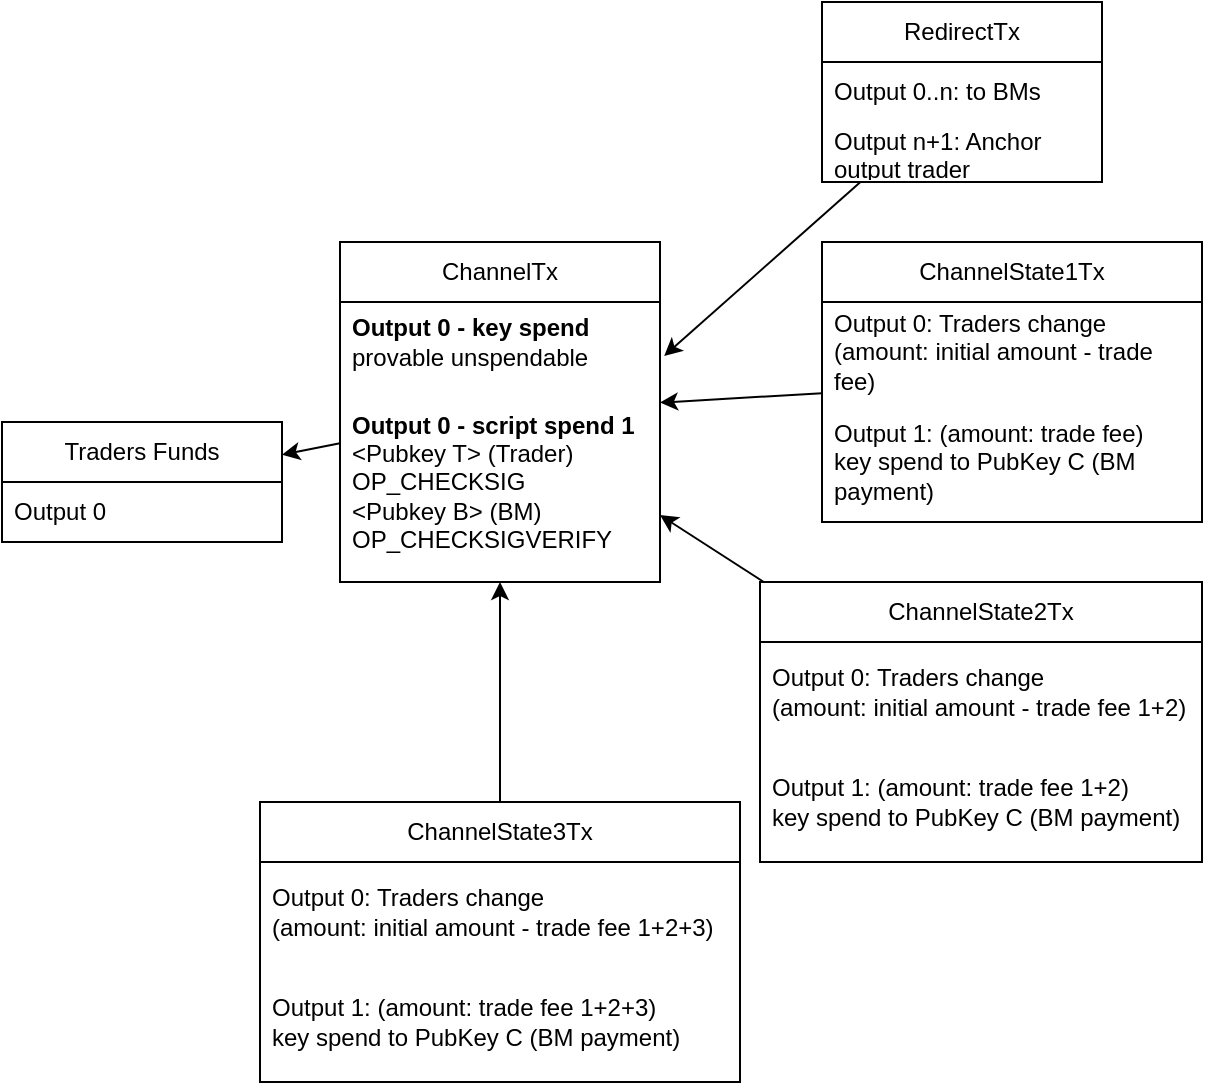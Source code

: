 <mxfile version="27.0.5">
  <diagram id="23iRSUPoRavnBvh4doch" name="Page-1">
    <mxGraphModel dx="2045" dy="731" grid="1" gridSize="10" guides="1" tooltips="1" connect="1" arrows="1" fold="1" page="1" pageScale="1" pageWidth="827" pageHeight="1169" background="#ffffff" math="0" shadow="0">
      <root>
        <mxCell id="0" />
        <mxCell id="1" parent="0" />
        <mxCell id="QoEpu0lZctptPt5Us8xi-1" value="Traders Funds" style="swimlane;fontStyle=0;childLayout=stackLayout;horizontal=1;startSize=30;horizontalStack=0;resizeParent=1;resizeParentMax=0;resizeLast=0;collapsible=1;marginBottom=0;whiteSpace=wrap;html=1;" parent="1" vertex="1">
          <mxGeometry x="-10" y="360" width="140" height="60" as="geometry" />
        </mxCell>
        <mxCell id="QoEpu0lZctptPt5Us8xi-2" value="Output 0" style="text;strokeColor=none;fillColor=none;align=left;verticalAlign=middle;spacingLeft=4;spacingRight=4;overflow=hidden;points=[[0,0.5],[1,0.5]];portConstraint=eastwest;rotatable=0;whiteSpace=wrap;html=1;" parent="QoEpu0lZctptPt5Us8xi-1" vertex="1">
          <mxGeometry y="30" width="140" height="30" as="geometry" />
        </mxCell>
        <mxCell id="QoEpu0lZctptPt5Us8xi-9" style="rounded=0;orthogonalLoop=1;jettySize=auto;html=1;" parent="1" source="QoEpu0lZctptPt5Us8xi-5" target="QoEpu0lZctptPt5Us8xi-1" edge="1">
          <mxGeometry relative="1" as="geometry" />
        </mxCell>
        <mxCell id="QoEpu0lZctptPt5Us8xi-5" value="ChannelTx" style="swimlane;fontStyle=0;childLayout=stackLayout;horizontal=1;startSize=30;horizontalStack=0;resizeParent=1;resizeParentMax=0;resizeLast=0;collapsible=1;marginBottom=0;whiteSpace=wrap;html=1;" parent="1" vertex="1">
          <mxGeometry x="159" y="270" width="160" height="170" as="geometry" />
        </mxCell>
        <mxCell id="69QWRgk2T1_iA0vhkOeC-1" value="&lt;b&gt;Output 0 - key spend&amp;nbsp;&lt;/b&gt;&lt;div&gt;provable unspendable&lt;/div&gt;" style="text;strokeColor=none;fillColor=none;align=left;verticalAlign=middle;spacingLeft=4;spacingRight=4;overflow=hidden;points=[[0,0.5],[1,0.5]];portConstraint=eastwest;rotatable=0;whiteSpace=wrap;html=1;" parent="QoEpu0lZctptPt5Us8xi-5" vertex="1">
          <mxGeometry y="30" width="160" height="40" as="geometry" />
        </mxCell>
        <mxCell id="QoEpu0lZctptPt5Us8xi-6" value="&lt;b&gt;Output 0 - script spend 1&lt;/b&gt;&lt;div&gt;&lt;span style=&quot;background-color: transparent; color: light-dark(rgb(0, 0, 0), rgb(255, 255, 255));&quot;&gt;&amp;lt;Pubkey T&amp;gt; (Trader)&lt;/span&gt;&lt;/div&gt;&lt;div&gt;OP_CHECKSIG&lt;/div&gt;&lt;div&gt;&amp;lt;Pubkey B&amp;gt; (BM)&lt;/div&gt;&lt;div&gt;OP_CHECKSIGVERIFY&lt;/div&gt;" style="text;strokeColor=none;fillColor=none;align=left;verticalAlign=middle;spacingLeft=4;spacingRight=4;overflow=hidden;points=[[0,0.5],[1,0.5]];portConstraint=eastwest;rotatable=0;whiteSpace=wrap;html=1;" parent="QoEpu0lZctptPt5Us8xi-5" vertex="1">
          <mxGeometry y="70" width="160" height="100" as="geometry" />
        </mxCell>
        <mxCell id="QoEpu0lZctptPt5Us8xi-10" value="RedirectTx" style="swimlane;fontStyle=0;childLayout=stackLayout;horizontal=1;startSize=30;horizontalStack=0;resizeParent=1;resizeParentMax=0;resizeLast=0;collapsible=1;marginBottom=0;whiteSpace=wrap;html=1;" parent="1" vertex="1">
          <mxGeometry x="400" y="150" width="140" height="90" as="geometry" />
        </mxCell>
        <mxCell id="QoEpu0lZctptPt5Us8xi-11" value="Output 0..n: to BMs" style="text;strokeColor=none;fillColor=none;align=left;verticalAlign=middle;spacingLeft=4;spacingRight=4;overflow=hidden;points=[[0,0.5],[1,0.5]];portConstraint=eastwest;rotatable=0;whiteSpace=wrap;html=1;" parent="QoEpu0lZctptPt5Us8xi-10" vertex="1">
          <mxGeometry y="30" width="140" height="30" as="geometry" />
        </mxCell>
        <mxCell id="QoEpu0lZctptPt5Us8xi-12" value="Output n+1: Anchor output trader" style="text;strokeColor=none;fillColor=none;align=left;verticalAlign=middle;spacingLeft=4;spacingRight=4;overflow=hidden;points=[[0,0.5],[1,0.5]];portConstraint=eastwest;rotatable=0;whiteSpace=wrap;html=1;" parent="QoEpu0lZctptPt5Us8xi-10" vertex="1">
          <mxGeometry y="60" width="140" height="30" as="geometry" />
        </mxCell>
        <mxCell id="QoEpu0lZctptPt5Us8xi-14" style="rounded=0;orthogonalLoop=1;jettySize=auto;html=1;entryX=1.013;entryY=0.675;entryDx=0;entryDy=0;entryPerimeter=0;" parent="1" source="QoEpu0lZctptPt5Us8xi-10" target="69QWRgk2T1_iA0vhkOeC-1" edge="1">
          <mxGeometry relative="1" as="geometry" />
        </mxCell>
        <mxCell id="QoEpu0lZctptPt5Us8xi-19" style="edgeStyle=none;shape=connector;rounded=0;orthogonalLoop=1;jettySize=auto;html=1;strokeColor=default;align=center;verticalAlign=middle;fontFamily=Helvetica;fontSize=11;fontColor=default;labelBackgroundColor=default;endArrow=classic;" parent="1" source="Q_AP1fNf9fPvJ9VrVZ_o-2" target="QoEpu0lZctptPt5Us8xi-5" edge="1">
          <mxGeometry relative="1" as="geometry">
            <mxPoint x="290" y="280" as="targetPoint" />
            <mxPoint x="397.524" y="360" as="sourcePoint" />
          </mxGeometry>
        </mxCell>
        <mxCell id="Q_AP1fNf9fPvJ9VrVZ_o-2" value="ChannelState1Tx" style="swimlane;fontStyle=0;childLayout=stackLayout;horizontal=1;startSize=30;horizontalStack=0;resizeParent=1;resizeParentMax=0;resizeLast=0;collapsible=1;marginBottom=0;whiteSpace=wrap;html=1;" parent="1" vertex="1">
          <mxGeometry x="400" y="270" width="190" height="140" as="geometry" />
        </mxCell>
        <mxCell id="Q_AP1fNf9fPvJ9VrVZ_o-3" value="Output 0: Traders change&lt;div&gt;(amount: initial amount - trade fee)&lt;/div&gt;" style="text;strokeColor=none;fillColor=none;align=left;verticalAlign=middle;spacingLeft=4;spacingRight=4;overflow=hidden;points=[[0,0.5],[1,0.5]];portConstraint=eastwest;rotatable=0;whiteSpace=wrap;html=1;" parent="Q_AP1fNf9fPvJ9VrVZ_o-2" vertex="1">
          <mxGeometry y="30" width="190" height="50" as="geometry" />
        </mxCell>
        <mxCell id="Q_AP1fNf9fPvJ9VrVZ_o-4" value="Output 1: (amount: trade fee)&lt;div&gt;key spend to PubKey C (BM payment)&lt;/div&gt;" style="text;strokeColor=none;fillColor=none;align=left;verticalAlign=middle;spacingLeft=4;spacingRight=4;overflow=hidden;points=[[0,0.5],[1,0.5]];portConstraint=eastwest;rotatable=0;whiteSpace=wrap;html=1;" parent="Q_AP1fNf9fPvJ9VrVZ_o-2" vertex="1">
          <mxGeometry y="80" width="190" height="60" as="geometry" />
        </mxCell>
        <mxCell id="FIGwZFJVNrLS457Xv5qL-7" style="rounded=0;orthogonalLoop=1;jettySize=auto;html=1;" parent="1" source="69QWRgk2T1_iA0vhkOeC-5" target="QoEpu0lZctptPt5Us8xi-5" edge="1">
          <mxGeometry relative="1" as="geometry">
            <mxPoint x="310" y="507.723" as="sourcePoint" />
            <mxPoint x="268.8" y="480.8" as="targetPoint" />
          </mxGeometry>
        </mxCell>
        <mxCell id="FIGwZFJVNrLS457Xv5qL-8" style="edgeStyle=none;shape=connector;rounded=0;orthogonalLoop=1;jettySize=auto;html=1;strokeColor=default;align=center;verticalAlign=middle;fontFamily=Helvetica;fontSize=11;fontColor=default;labelBackgroundColor=default;endArrow=classic;" parent="1" source="69QWRgk2T1_iA0vhkOeC-2" target="QoEpu0lZctptPt5Us8xi-5" edge="1">
          <mxGeometry relative="1" as="geometry">
            <mxPoint x="221.109" y="570" as="sourcePoint" />
            <mxPoint x="222.72" y="482.9" as="targetPoint" />
          </mxGeometry>
        </mxCell>
        <mxCell id="69QWRgk2T1_iA0vhkOeC-2" value="ChannelState3Tx" style="swimlane;fontStyle=0;childLayout=stackLayout;horizontal=1;startSize=30;horizontalStack=0;resizeParent=1;resizeParentMax=0;resizeLast=0;collapsible=1;marginBottom=0;whiteSpace=wrap;html=1;" parent="1" vertex="1">
          <mxGeometry x="119" y="550" width="240" height="140" as="geometry" />
        </mxCell>
        <mxCell id="69QWRgk2T1_iA0vhkOeC-3" value="Output 0: Traders change&lt;div&gt;(amount: initial amount - trade fee 1+2+3)&lt;/div&gt;" style="text;strokeColor=none;fillColor=none;align=left;verticalAlign=middle;spacingLeft=4;spacingRight=4;overflow=hidden;points=[[0,0.5],[1,0.5]];portConstraint=eastwest;rotatable=0;whiteSpace=wrap;html=1;" parent="69QWRgk2T1_iA0vhkOeC-2" vertex="1">
          <mxGeometry y="30" width="240" height="50" as="geometry" />
        </mxCell>
        <mxCell id="69QWRgk2T1_iA0vhkOeC-4" value="Output 1: (amount: trade fee 1+2+3)&lt;div&gt;key spend to PubKey C (BM payment)&lt;/div&gt;" style="text;strokeColor=none;fillColor=none;align=left;verticalAlign=middle;spacingLeft=4;spacingRight=4;overflow=hidden;points=[[0,0.5],[1,0.5]];portConstraint=eastwest;rotatable=0;whiteSpace=wrap;html=1;" parent="69QWRgk2T1_iA0vhkOeC-2" vertex="1">
          <mxGeometry y="80" width="240" height="60" as="geometry" />
        </mxCell>
        <mxCell id="69QWRgk2T1_iA0vhkOeC-5" value="ChannelState2Tx" style="swimlane;fontStyle=0;childLayout=stackLayout;horizontal=1;startSize=30;horizontalStack=0;resizeParent=1;resizeParentMax=0;resizeLast=0;collapsible=1;marginBottom=0;whiteSpace=wrap;html=1;" parent="1" vertex="1">
          <mxGeometry x="369" y="440" width="221" height="140" as="geometry" />
        </mxCell>
        <mxCell id="69QWRgk2T1_iA0vhkOeC-6" value="Output 0: Traders change&lt;div&gt;(amount: initial amount - trade fee 1+2)&lt;/div&gt;" style="text;strokeColor=none;fillColor=none;align=left;verticalAlign=middle;spacingLeft=4;spacingRight=4;overflow=hidden;points=[[0,0.5],[1,0.5]];portConstraint=eastwest;rotatable=0;whiteSpace=wrap;html=1;" parent="69QWRgk2T1_iA0vhkOeC-5" vertex="1">
          <mxGeometry y="30" width="221" height="50" as="geometry" />
        </mxCell>
        <mxCell id="69QWRgk2T1_iA0vhkOeC-7" value="Output 1: (amount: trade fee 1+2)&lt;div&gt;key spend to PubKey C (BM payment)&lt;/div&gt;" style="text;strokeColor=none;fillColor=none;align=left;verticalAlign=middle;spacingLeft=4;spacingRight=4;overflow=hidden;points=[[0,0.5],[1,0.5]];portConstraint=eastwest;rotatable=0;whiteSpace=wrap;html=1;" parent="69QWRgk2T1_iA0vhkOeC-5" vertex="1">
          <mxGeometry y="80" width="221" height="60" as="geometry" />
        </mxCell>
      </root>
    </mxGraphModel>
  </diagram>
</mxfile>
